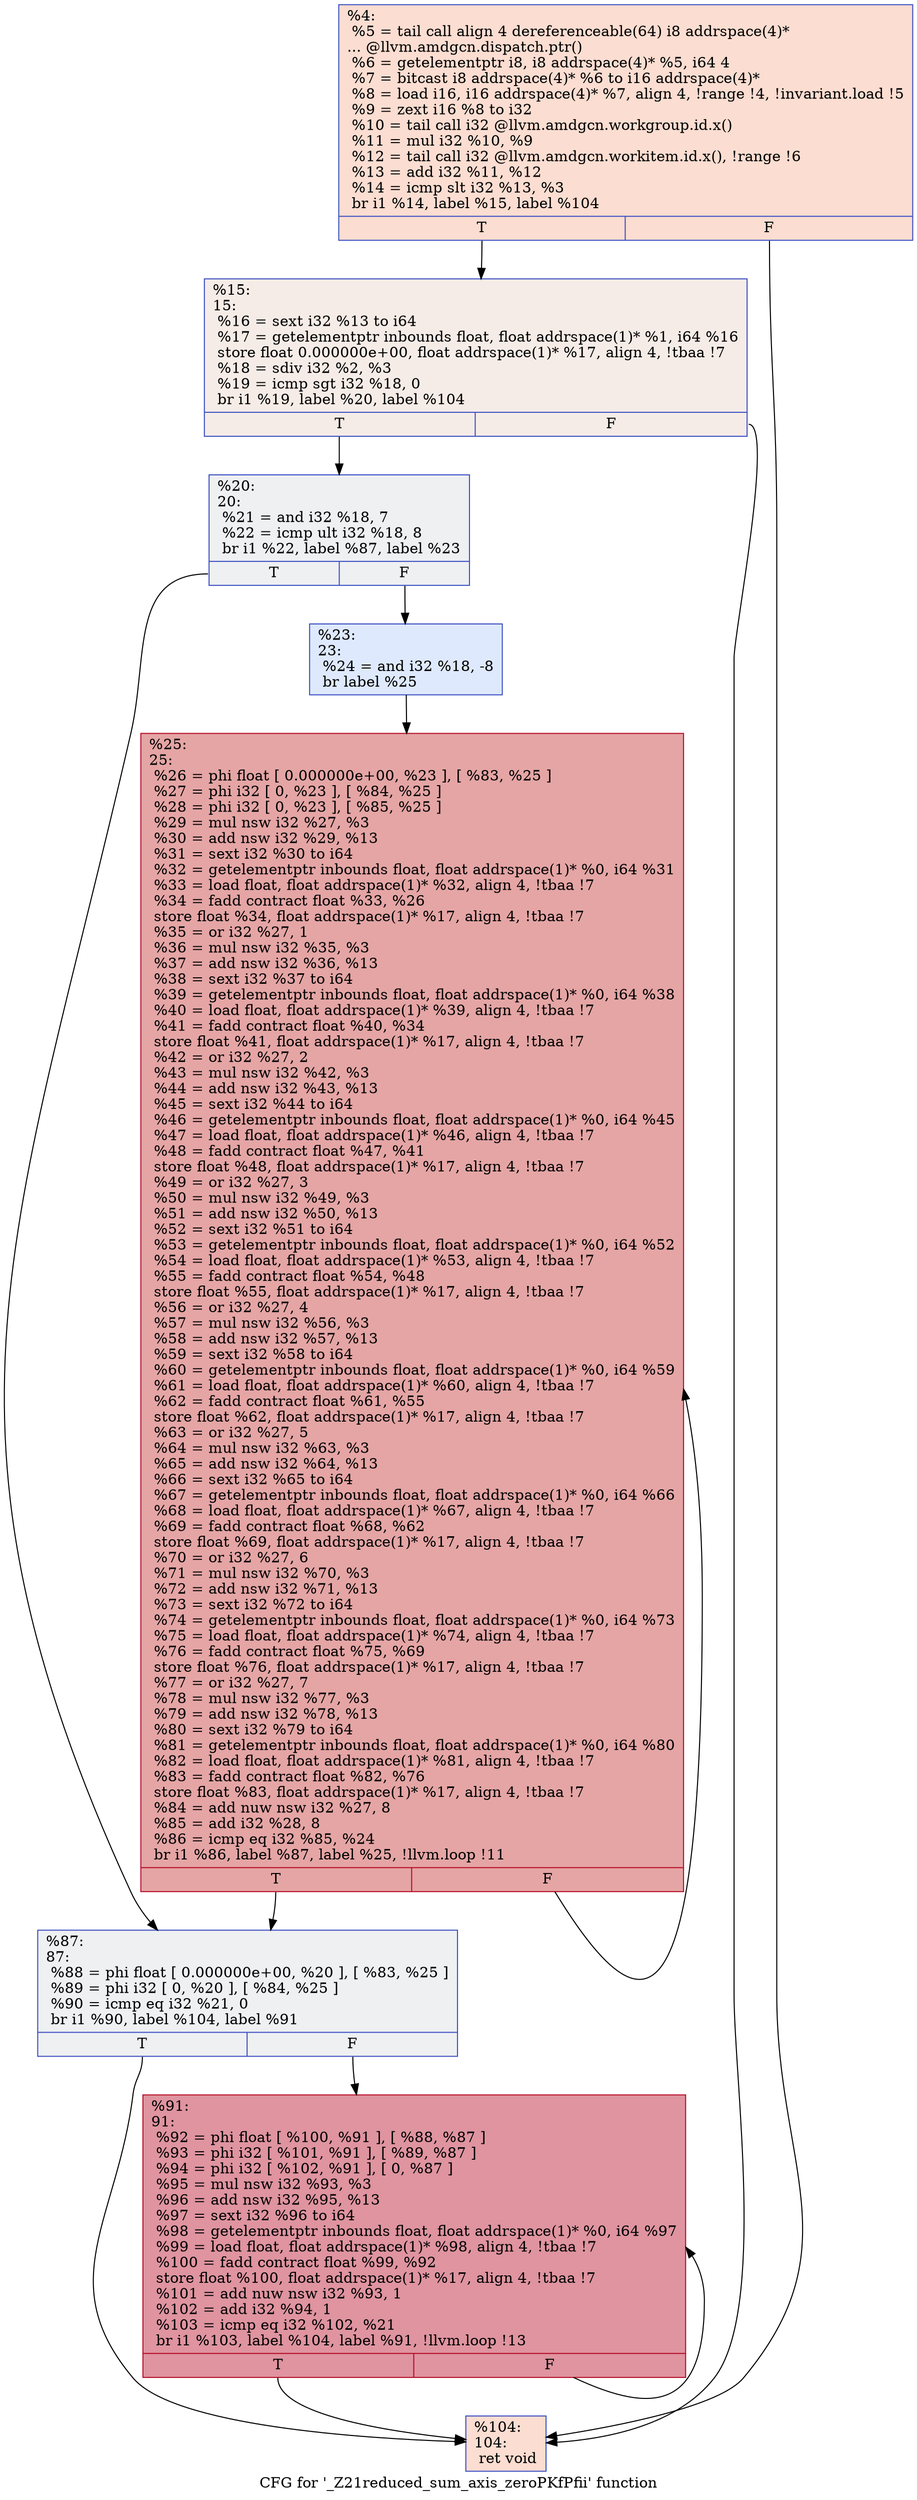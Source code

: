 digraph "CFG for '_Z21reduced_sum_axis_zeroPKfPfii' function" {
	label="CFG for '_Z21reduced_sum_axis_zeroPKfPfii' function";

	Node0x4cea070 [shape=record,color="#3d50c3ff", style=filled, fillcolor="#f7b39670",label="{%4:\l  %5 = tail call align 4 dereferenceable(64) i8 addrspace(4)*\l... @llvm.amdgcn.dispatch.ptr()\l  %6 = getelementptr i8, i8 addrspace(4)* %5, i64 4\l  %7 = bitcast i8 addrspace(4)* %6 to i16 addrspace(4)*\l  %8 = load i16, i16 addrspace(4)* %7, align 4, !range !4, !invariant.load !5\l  %9 = zext i16 %8 to i32\l  %10 = tail call i32 @llvm.amdgcn.workgroup.id.x()\l  %11 = mul i32 %10, %9\l  %12 = tail call i32 @llvm.amdgcn.workitem.id.x(), !range !6\l  %13 = add i32 %11, %12\l  %14 = icmp slt i32 %13, %3\l  br i1 %14, label %15, label %104\l|{<s0>T|<s1>F}}"];
	Node0x4cea070:s0 -> Node0x4cebfb0;
	Node0x4cea070:s1 -> Node0x4cec040;
	Node0x4cebfb0 [shape=record,color="#3d50c3ff", style=filled, fillcolor="#ead5c970",label="{%15:\l15:                                               \l  %16 = sext i32 %13 to i64\l  %17 = getelementptr inbounds float, float addrspace(1)* %1, i64 %16\l  store float 0.000000e+00, float addrspace(1)* %17, align 4, !tbaa !7\l  %18 = sdiv i32 %2, %3\l  %19 = icmp sgt i32 %18, 0\l  br i1 %19, label %20, label %104\l|{<s0>T|<s1>F}}"];
	Node0x4cebfb0:s0 -> Node0x4ced010;
	Node0x4cebfb0:s1 -> Node0x4cec040;
	Node0x4ced010 [shape=record,color="#3d50c3ff", style=filled, fillcolor="#d9dce170",label="{%20:\l20:                                               \l  %21 = and i32 %18, 7\l  %22 = icmp ult i32 %18, 8\l  br i1 %22, label %87, label %23\l|{<s0>T|<s1>F}}"];
	Node0x4ced010:s0 -> Node0x4ced2d0;
	Node0x4ced010:s1 -> Node0x4ced320;
	Node0x4ced320 [shape=record,color="#3d50c3ff", style=filled, fillcolor="#b5cdfa70",label="{%23:\l23:                                               \l  %24 = and i32 %18, -8\l  br label %25\l}"];
	Node0x4ced320 -> Node0x4ced520;
	Node0x4ced520 [shape=record,color="#b70d28ff", style=filled, fillcolor="#c5333470",label="{%25:\l25:                                               \l  %26 = phi float [ 0.000000e+00, %23 ], [ %83, %25 ]\l  %27 = phi i32 [ 0, %23 ], [ %84, %25 ]\l  %28 = phi i32 [ 0, %23 ], [ %85, %25 ]\l  %29 = mul nsw i32 %27, %3\l  %30 = add nsw i32 %29, %13\l  %31 = sext i32 %30 to i64\l  %32 = getelementptr inbounds float, float addrspace(1)* %0, i64 %31\l  %33 = load float, float addrspace(1)* %32, align 4, !tbaa !7\l  %34 = fadd contract float %33, %26\l  store float %34, float addrspace(1)* %17, align 4, !tbaa !7\l  %35 = or i32 %27, 1\l  %36 = mul nsw i32 %35, %3\l  %37 = add nsw i32 %36, %13\l  %38 = sext i32 %37 to i64\l  %39 = getelementptr inbounds float, float addrspace(1)* %0, i64 %38\l  %40 = load float, float addrspace(1)* %39, align 4, !tbaa !7\l  %41 = fadd contract float %40, %34\l  store float %41, float addrspace(1)* %17, align 4, !tbaa !7\l  %42 = or i32 %27, 2\l  %43 = mul nsw i32 %42, %3\l  %44 = add nsw i32 %43, %13\l  %45 = sext i32 %44 to i64\l  %46 = getelementptr inbounds float, float addrspace(1)* %0, i64 %45\l  %47 = load float, float addrspace(1)* %46, align 4, !tbaa !7\l  %48 = fadd contract float %47, %41\l  store float %48, float addrspace(1)* %17, align 4, !tbaa !7\l  %49 = or i32 %27, 3\l  %50 = mul nsw i32 %49, %3\l  %51 = add nsw i32 %50, %13\l  %52 = sext i32 %51 to i64\l  %53 = getelementptr inbounds float, float addrspace(1)* %0, i64 %52\l  %54 = load float, float addrspace(1)* %53, align 4, !tbaa !7\l  %55 = fadd contract float %54, %48\l  store float %55, float addrspace(1)* %17, align 4, !tbaa !7\l  %56 = or i32 %27, 4\l  %57 = mul nsw i32 %56, %3\l  %58 = add nsw i32 %57, %13\l  %59 = sext i32 %58 to i64\l  %60 = getelementptr inbounds float, float addrspace(1)* %0, i64 %59\l  %61 = load float, float addrspace(1)* %60, align 4, !tbaa !7\l  %62 = fadd contract float %61, %55\l  store float %62, float addrspace(1)* %17, align 4, !tbaa !7\l  %63 = or i32 %27, 5\l  %64 = mul nsw i32 %63, %3\l  %65 = add nsw i32 %64, %13\l  %66 = sext i32 %65 to i64\l  %67 = getelementptr inbounds float, float addrspace(1)* %0, i64 %66\l  %68 = load float, float addrspace(1)* %67, align 4, !tbaa !7\l  %69 = fadd contract float %68, %62\l  store float %69, float addrspace(1)* %17, align 4, !tbaa !7\l  %70 = or i32 %27, 6\l  %71 = mul nsw i32 %70, %3\l  %72 = add nsw i32 %71, %13\l  %73 = sext i32 %72 to i64\l  %74 = getelementptr inbounds float, float addrspace(1)* %0, i64 %73\l  %75 = load float, float addrspace(1)* %74, align 4, !tbaa !7\l  %76 = fadd contract float %75, %69\l  store float %76, float addrspace(1)* %17, align 4, !tbaa !7\l  %77 = or i32 %27, 7\l  %78 = mul nsw i32 %77, %3\l  %79 = add nsw i32 %78, %13\l  %80 = sext i32 %79 to i64\l  %81 = getelementptr inbounds float, float addrspace(1)* %0, i64 %80\l  %82 = load float, float addrspace(1)* %81, align 4, !tbaa !7\l  %83 = fadd contract float %82, %76\l  store float %83, float addrspace(1)* %17, align 4, !tbaa !7\l  %84 = add nuw nsw i32 %27, 8\l  %85 = add i32 %28, 8\l  %86 = icmp eq i32 %85, %24\l  br i1 %86, label %87, label %25, !llvm.loop !11\l|{<s0>T|<s1>F}}"];
	Node0x4ced520:s0 -> Node0x4ced2d0;
	Node0x4ced520:s1 -> Node0x4ced520;
	Node0x4ced2d0 [shape=record,color="#3d50c3ff", style=filled, fillcolor="#d9dce170",label="{%87:\l87:                                               \l  %88 = phi float [ 0.000000e+00, %20 ], [ %83, %25 ]\l  %89 = phi i32 [ 0, %20 ], [ %84, %25 ]\l  %90 = icmp eq i32 %21, 0\l  br i1 %90, label %104, label %91\l|{<s0>T|<s1>F}}"];
	Node0x4ced2d0:s0 -> Node0x4cec040;
	Node0x4ced2d0:s1 -> Node0x4cf0a30;
	Node0x4cf0a30 [shape=record,color="#b70d28ff", style=filled, fillcolor="#b70d2870",label="{%91:\l91:                                               \l  %92 = phi float [ %100, %91 ], [ %88, %87 ]\l  %93 = phi i32 [ %101, %91 ], [ %89, %87 ]\l  %94 = phi i32 [ %102, %91 ], [ 0, %87 ]\l  %95 = mul nsw i32 %93, %3\l  %96 = add nsw i32 %95, %13\l  %97 = sext i32 %96 to i64\l  %98 = getelementptr inbounds float, float addrspace(1)* %0, i64 %97\l  %99 = load float, float addrspace(1)* %98, align 4, !tbaa !7\l  %100 = fadd contract float %99, %92\l  store float %100, float addrspace(1)* %17, align 4, !tbaa !7\l  %101 = add nuw nsw i32 %93, 1\l  %102 = add i32 %94, 1\l  %103 = icmp eq i32 %102, %21\l  br i1 %103, label %104, label %91, !llvm.loop !13\l|{<s0>T|<s1>F}}"];
	Node0x4cf0a30:s0 -> Node0x4cec040;
	Node0x4cf0a30:s1 -> Node0x4cf0a30;
	Node0x4cec040 [shape=record,color="#3d50c3ff", style=filled, fillcolor="#f7b39670",label="{%104:\l104:                                              \l  ret void\l}"];
}
